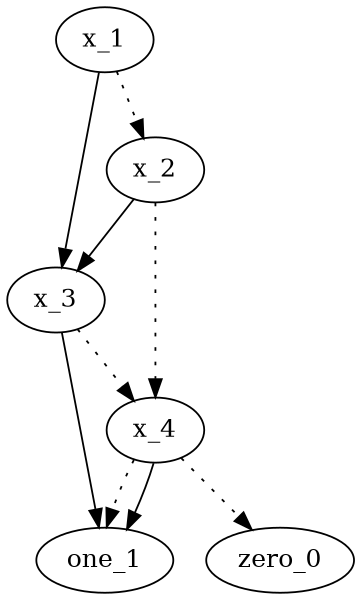 digraph G { size = "4,4"; x_4 [label="x_4"];x_3 [label="x_3"];x_2 [label="x_2"];x_1 [label="x_1"];subgraph Live { x_4 -> zero_0 [style=dotted];x_4 -> one_1 [style=dotted];x_3 -> x_4 [style=dotted];x_2 -> x_4 [style=dotted];x_1 -> x_2 [style=dotted];x_4 -> one_1 [style=solid];x_3 -> one_1 [style=solid];x_2 -> x_3 [style=solid];x_1 -> x_3 [style=solid];}}

